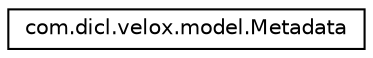 digraph "Graphical Class Hierarchy"
{
  edge [fontname="Helvetica",fontsize="10",labelfontname="Helvetica",labelfontsize="10"];
  node [fontname="Helvetica",fontsize="10",shape=record];
  rankdir="LR";
  Node1 [label="com.dicl.velox.model.Metadata",height=0.2,width=0.4,color="black", fillcolor="white", style="filled",URL="$classcom_1_1dicl_1_1velox_1_1model_1_1Metadata.html"];
}
